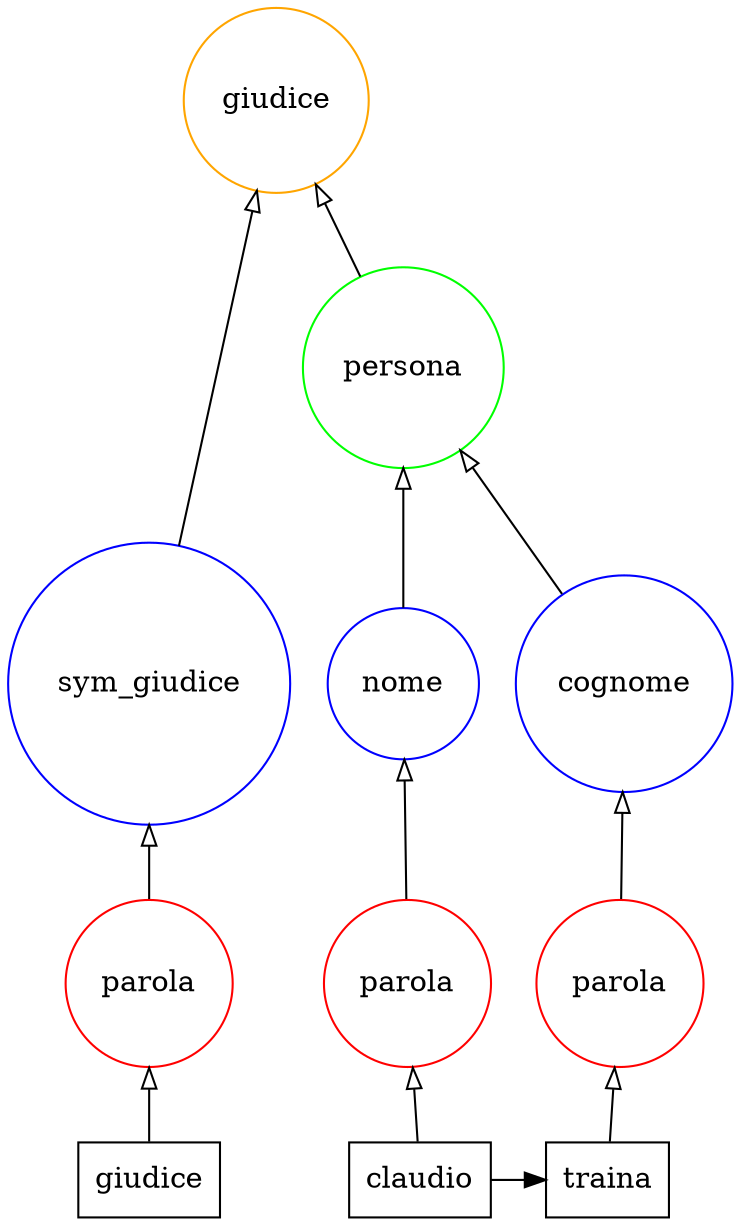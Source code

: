 digraph {
   rankdir=BT;
   edge [arrowhead=empty];

   subgraph {
      rank="source";
      edge [arrowhead=normal];
      node [shape=box];
      t72 [label="traina"];
      t71 [label="claudio"];
      t39 [label="giudice"];
      t71 -> t72;
   }

   subgraph {
      rank="same";
      node [color=red,shape=circle];
      tag55 [label=parola]; 
      tag54 [label=parola]; 
      tag27 [label=parola]; 
   }

   subgraph {
      rank="same";
      node [color=blue,shape=circle];
      tag266 [label=sym_giudice]; 
      tag209 [label=cognome]; 
      tag215 [label=nome]; 
   }

   subgraph {
      rank="same";
      node [color=green,shape=circle];
      tag220 [label=persona]; 
   }

   subgraph {
      rank="same";
      node [color=orange,shape=circle];
      tag269 [label=giudice]; 
   }
   tag220 -> tag269;
   tag266 -> tag269;
   tag209 -> tag220;
   tag215 -> tag220;
   tag55 -> tag209;
   t72 -> tag55;
   tag54 -> tag215;
   t71 -> tag54;
   tag27 -> tag266;
   t39 -> tag27;
}